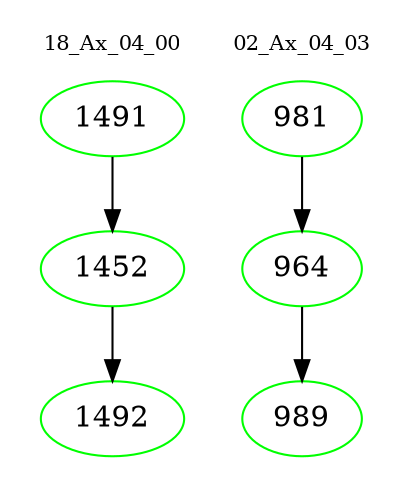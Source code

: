 digraph{
subgraph cluster_0 {
color = white
label = "18_Ax_04_00";
fontsize=10;
T0_1491 [label="1491", color="green"]
T0_1491 -> T0_1452 [color="black"]
T0_1452 [label="1452", color="green"]
T0_1452 -> T0_1492 [color="black"]
T0_1492 [label="1492", color="green"]
}
subgraph cluster_1 {
color = white
label = "02_Ax_04_03";
fontsize=10;
T1_981 [label="981", color="green"]
T1_981 -> T1_964 [color="black"]
T1_964 [label="964", color="green"]
T1_964 -> T1_989 [color="black"]
T1_989 [label="989", color="green"]
}
}
